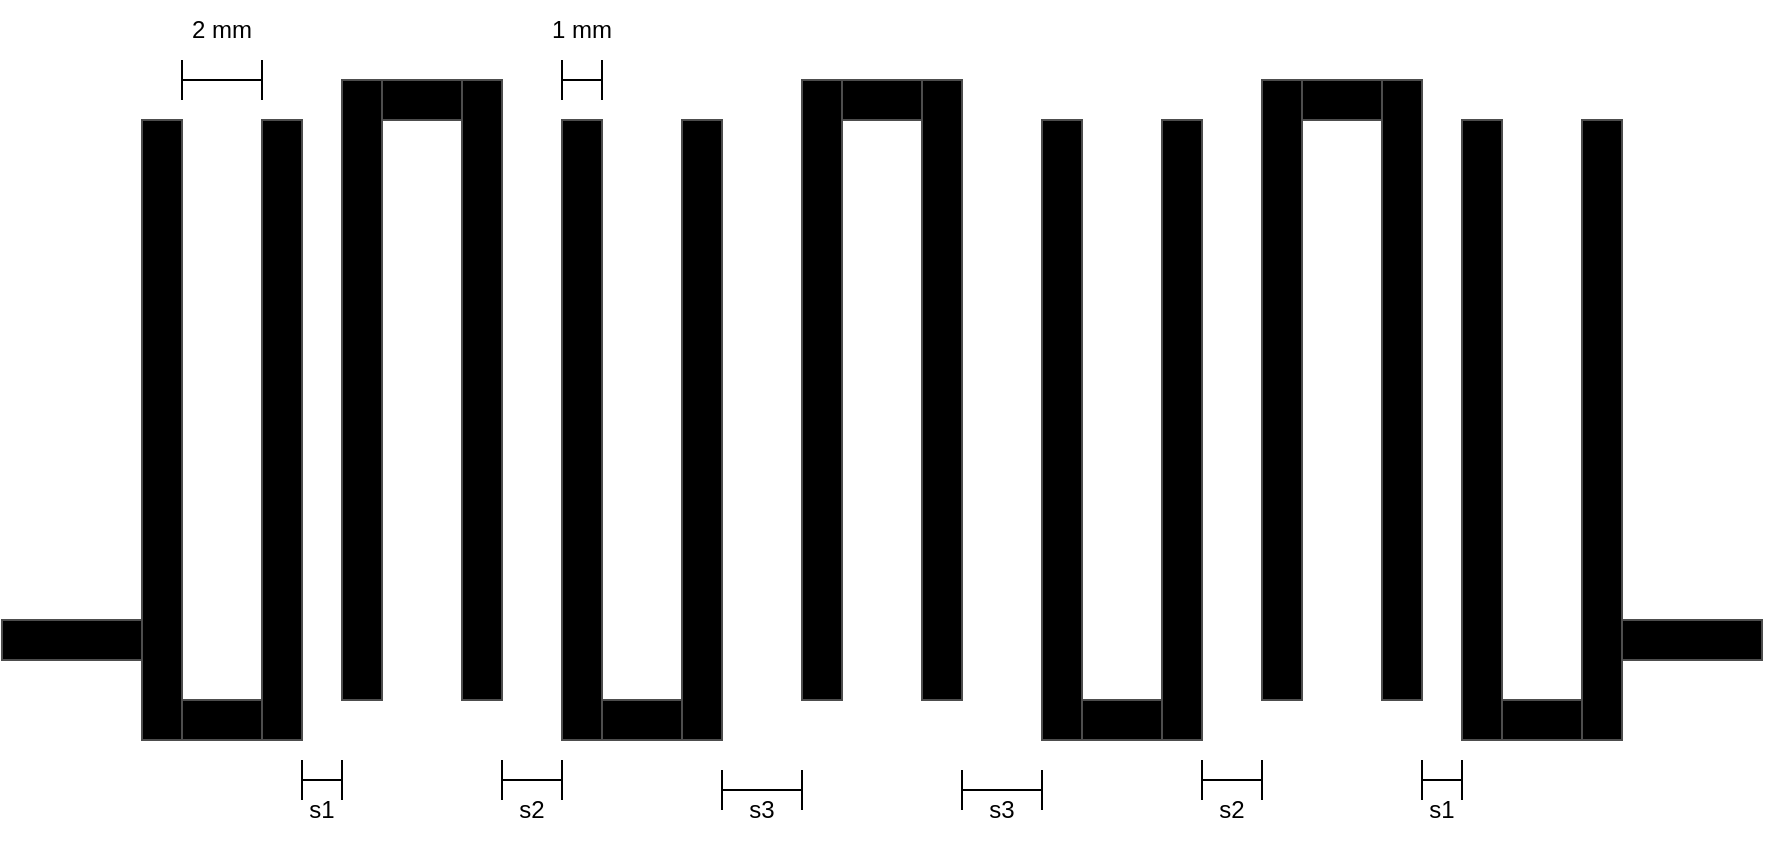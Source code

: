 <mxfile version="24.8.3">
  <diagram name="Page-1" id="nlowDMJz7bNjnqrSoiVT">
    <mxGraphModel dx="913" dy="570" grid="1" gridSize="10" guides="1" tooltips="1" connect="1" arrows="1" fold="1" page="1" pageScale="1" pageWidth="850" pageHeight="1100" math="0" shadow="0">
      <root>
        <mxCell id="0" />
        <mxCell id="1" parent="0" />
        <mxCell id="FOE4Kl_9NEUnPLxl16VO-1" value="" style="rounded=0;whiteSpace=wrap;html=1;fillColor=#000000;strokeColor=#4D4D4D;" vertex="1" parent="1">
          <mxGeometry x="100" y="130" width="20" height="310" as="geometry" />
        </mxCell>
        <mxCell id="FOE4Kl_9NEUnPLxl16VO-2" value="" style="rounded=0;whiteSpace=wrap;html=1;fillColor=#000000;strokeColor=#4D4D4D;" vertex="1" parent="1">
          <mxGeometry x="120" y="420" width="40" height="20" as="geometry" />
        </mxCell>
        <mxCell id="FOE4Kl_9NEUnPLxl16VO-3" value="" style="rounded=0;whiteSpace=wrap;html=1;fillColor=#000000;strokeColor=#4D4D4D;" vertex="1" parent="1">
          <mxGeometry x="200" y="110" width="20" height="310" as="geometry" />
        </mxCell>
        <mxCell id="FOE4Kl_9NEUnPLxl16VO-4" value="" style="rounded=0;whiteSpace=wrap;html=1;fillColor=#000000;strokeColor=#4D4D4D;" vertex="1" parent="1">
          <mxGeometry x="30" y="380" width="70" height="20" as="geometry" />
        </mxCell>
        <mxCell id="FOE4Kl_9NEUnPLxl16VO-18" value="" style="rounded=0;whiteSpace=wrap;html=1;fillColor=#000000;strokeColor=#4D4D4D;" vertex="1" parent="1">
          <mxGeometry x="160" y="130" width="20" height="310" as="geometry" />
        </mxCell>
        <mxCell id="FOE4Kl_9NEUnPLxl16VO-19" value="" style="rounded=0;whiteSpace=wrap;html=1;fillColor=#000000;strokeColor=#4D4D4D;" vertex="1" parent="1">
          <mxGeometry x="260" y="110" width="20" height="310" as="geometry" />
        </mxCell>
        <mxCell id="FOE4Kl_9NEUnPLxl16VO-20" value="" style="rounded=0;whiteSpace=wrap;html=1;fillColor=#000000;strokeColor=#4D4D4D;" vertex="1" parent="1">
          <mxGeometry x="220" y="110" width="40" height="20" as="geometry" />
        </mxCell>
        <mxCell id="FOE4Kl_9NEUnPLxl16VO-21" value="" style="rounded=0;whiteSpace=wrap;html=1;fillColor=#000000;strokeColor=#4D4D4D;" vertex="1" parent="1">
          <mxGeometry x="310" y="130" width="20" height="310" as="geometry" />
        </mxCell>
        <mxCell id="FOE4Kl_9NEUnPLxl16VO-22" value="" style="rounded=0;whiteSpace=wrap;html=1;fillColor=#000000;strokeColor=#4D4D4D;" vertex="1" parent="1">
          <mxGeometry x="330" y="420" width="40" height="20" as="geometry" />
        </mxCell>
        <mxCell id="FOE4Kl_9NEUnPLxl16VO-23" value="" style="rounded=0;whiteSpace=wrap;html=1;fillColor=#000000;strokeColor=#4D4D4D;" vertex="1" parent="1">
          <mxGeometry x="430" y="110" width="20" height="310" as="geometry" />
        </mxCell>
        <mxCell id="FOE4Kl_9NEUnPLxl16VO-24" value="" style="rounded=0;whiteSpace=wrap;html=1;fillColor=#000000;strokeColor=#4D4D4D;" vertex="1" parent="1">
          <mxGeometry x="370" y="130" width="20" height="310" as="geometry" />
        </mxCell>
        <mxCell id="FOE4Kl_9NEUnPLxl16VO-25" value="" style="rounded=0;whiteSpace=wrap;html=1;fillColor=#000000;strokeColor=#4D4D4D;" vertex="1" parent="1">
          <mxGeometry x="450" y="110" width="40" height="20" as="geometry" />
        </mxCell>
        <mxCell id="FOE4Kl_9NEUnPLxl16VO-26" value="" style="rounded=0;whiteSpace=wrap;html=1;fillColor=#000000;strokeColor=#4D4D4D;" vertex="1" parent="1">
          <mxGeometry x="490" y="110" width="20" height="310" as="geometry" />
        </mxCell>
        <mxCell id="FOE4Kl_9NEUnPLxl16VO-27" value="" style="rounded=0;whiteSpace=wrap;html=1;fillColor=#000000;strokeColor=#4D4D4D;" vertex="1" parent="1">
          <mxGeometry x="820" y="130" width="20" height="310" as="geometry" />
        </mxCell>
        <mxCell id="FOE4Kl_9NEUnPLxl16VO-28" value="" style="rounded=0;whiteSpace=wrap;html=1;fillColor=#000000;strokeColor=#4D4D4D;" vertex="1" parent="1">
          <mxGeometry x="560" y="420" width="50" height="20" as="geometry" />
        </mxCell>
        <mxCell id="FOE4Kl_9NEUnPLxl16VO-29" value="" style="rounded=0;whiteSpace=wrap;html=1;fillColor=#000000;strokeColor=#4D4D4D;" vertex="1" parent="1">
          <mxGeometry x="610" y="130" width="20" height="310" as="geometry" />
        </mxCell>
        <mxCell id="FOE4Kl_9NEUnPLxl16VO-30" value="" style="rounded=0;whiteSpace=wrap;html=1;fillColor=#000000;strokeColor=#4D4D4D;" vertex="1" parent="1">
          <mxGeometry x="660" y="110" width="20" height="310" as="geometry" />
        </mxCell>
        <mxCell id="FOE4Kl_9NEUnPLxl16VO-31" value="" style="rounded=0;whiteSpace=wrap;html=1;fillColor=#000000;strokeColor=#4D4D4D;" vertex="1" parent="1">
          <mxGeometry x="680" y="110" width="40" height="20" as="geometry" />
        </mxCell>
        <mxCell id="FOE4Kl_9NEUnPLxl16VO-32" value="" style="rounded=0;whiteSpace=wrap;html=1;fillColor=#000000;strokeColor=#4D4D4D;" vertex="1" parent="1">
          <mxGeometry x="720" y="110" width="20" height="310" as="geometry" />
        </mxCell>
        <mxCell id="FOE4Kl_9NEUnPLxl16VO-33" value="" style="rounded=0;whiteSpace=wrap;html=1;fillColor=#000000;strokeColor=#4D4D4D;" vertex="1" parent="1">
          <mxGeometry x="760" y="130" width="20" height="310" as="geometry" />
        </mxCell>
        <mxCell id="FOE4Kl_9NEUnPLxl16VO-34" value="" style="rounded=0;whiteSpace=wrap;html=1;fillColor=#000000;strokeColor=#4D4D4D;" vertex="1" parent="1">
          <mxGeometry x="780" y="420" width="40" height="20" as="geometry" />
        </mxCell>
        <mxCell id="FOE4Kl_9NEUnPLxl16VO-36" value="" style="rounded=0;whiteSpace=wrap;html=1;fillColor=#000000;strokeColor=#4D4D4D;" vertex="1" parent="1">
          <mxGeometry x="550" y="130" width="20" height="310" as="geometry" />
        </mxCell>
        <mxCell id="FOE4Kl_9NEUnPLxl16VO-37" value="" style="rounded=0;whiteSpace=wrap;html=1;fillColor=#000000;strokeColor=#4D4D4D;" vertex="1" parent="1">
          <mxGeometry x="840" y="380" width="70" height="20" as="geometry" />
        </mxCell>
        <mxCell id="FOE4Kl_9NEUnPLxl16VO-41" value="" style="shape=crossbar;whiteSpace=wrap;html=1;rounded=1;" vertex="1" parent="1">
          <mxGeometry x="310" y="100" width="20" height="20" as="geometry" />
        </mxCell>
        <mxCell id="FOE4Kl_9NEUnPLxl16VO-42" value="1 mm" style="text;html=1;align=center;verticalAlign=middle;whiteSpace=wrap;rounded=0;" vertex="1" parent="1">
          <mxGeometry x="290" y="70" width="60" height="30" as="geometry" />
        </mxCell>
        <mxCell id="FOE4Kl_9NEUnPLxl16VO-45" value="" style="shape=crossbar;whiteSpace=wrap;html=1;rounded=1;" vertex="1" parent="1">
          <mxGeometry x="120" y="100" width="40" height="20" as="geometry" />
        </mxCell>
        <mxCell id="FOE4Kl_9NEUnPLxl16VO-46" value="2 mm" style="text;html=1;align=center;verticalAlign=middle;whiteSpace=wrap;rounded=0;" vertex="1" parent="1">
          <mxGeometry x="110" y="70" width="60" height="30" as="geometry" />
        </mxCell>
        <mxCell id="FOE4Kl_9NEUnPLxl16VO-48" value="" style="shape=crossbar;whiteSpace=wrap;html=1;rounded=1;" vertex="1" parent="1">
          <mxGeometry x="180" y="450" width="20" height="20" as="geometry" />
        </mxCell>
        <mxCell id="FOE4Kl_9NEUnPLxl16VO-49" value="s1" style="text;html=1;align=center;verticalAlign=middle;whiteSpace=wrap;rounded=0;" vertex="1" parent="1">
          <mxGeometry x="160" y="460" width="60" height="30" as="geometry" />
        </mxCell>
        <mxCell id="FOE4Kl_9NEUnPLxl16VO-50" value="" style="shape=crossbar;whiteSpace=wrap;html=1;rounded=1;" vertex="1" parent="1">
          <mxGeometry x="740" y="450" width="20" height="20" as="geometry" />
        </mxCell>
        <mxCell id="FOE4Kl_9NEUnPLxl16VO-51" value="s1" style="text;html=1;align=center;verticalAlign=middle;whiteSpace=wrap;rounded=0;" vertex="1" parent="1">
          <mxGeometry x="720" y="460" width="60" height="30" as="geometry" />
        </mxCell>
        <mxCell id="FOE4Kl_9NEUnPLxl16VO-53" value="" style="shape=crossbar;whiteSpace=wrap;html=1;rounded=1;" vertex="1" parent="1">
          <mxGeometry x="280" y="450" width="30" height="20" as="geometry" />
        </mxCell>
        <mxCell id="FOE4Kl_9NEUnPLxl16VO-54" value="s2" style="text;html=1;align=center;verticalAlign=middle;whiteSpace=wrap;rounded=0;" vertex="1" parent="1">
          <mxGeometry x="270" y="460" width="50" height="30" as="geometry" />
        </mxCell>
        <mxCell id="FOE4Kl_9NEUnPLxl16VO-55" value="" style="shape=crossbar;whiteSpace=wrap;html=1;rounded=1;" vertex="1" parent="1">
          <mxGeometry x="630" y="450" width="30" height="20" as="geometry" />
        </mxCell>
        <mxCell id="FOE4Kl_9NEUnPLxl16VO-56" value="s2" style="text;html=1;align=center;verticalAlign=middle;whiteSpace=wrap;rounded=0;" vertex="1" parent="1">
          <mxGeometry x="620" y="460" width="50" height="30" as="geometry" />
        </mxCell>
        <mxCell id="FOE4Kl_9NEUnPLxl16VO-57" value="" style="shape=crossbar;whiteSpace=wrap;html=1;rounded=1;" vertex="1" parent="1">
          <mxGeometry x="390" y="455" width="40" height="20" as="geometry" />
        </mxCell>
        <mxCell id="FOE4Kl_9NEUnPLxl16VO-58" value="s3" style="text;html=1;align=center;verticalAlign=middle;whiteSpace=wrap;rounded=0;" vertex="1" parent="1">
          <mxGeometry x="385" y="460" width="50" height="30" as="geometry" />
        </mxCell>
        <mxCell id="FOE4Kl_9NEUnPLxl16VO-59" value="" style="shape=crossbar;whiteSpace=wrap;html=1;rounded=1;" vertex="1" parent="1">
          <mxGeometry x="510" y="455" width="40" height="20" as="geometry" />
        </mxCell>
        <mxCell id="FOE4Kl_9NEUnPLxl16VO-60" value="s3" style="text;html=1;align=center;verticalAlign=middle;whiteSpace=wrap;rounded=0;" vertex="1" parent="1">
          <mxGeometry x="505" y="460" width="50" height="30" as="geometry" />
        </mxCell>
      </root>
    </mxGraphModel>
  </diagram>
</mxfile>
